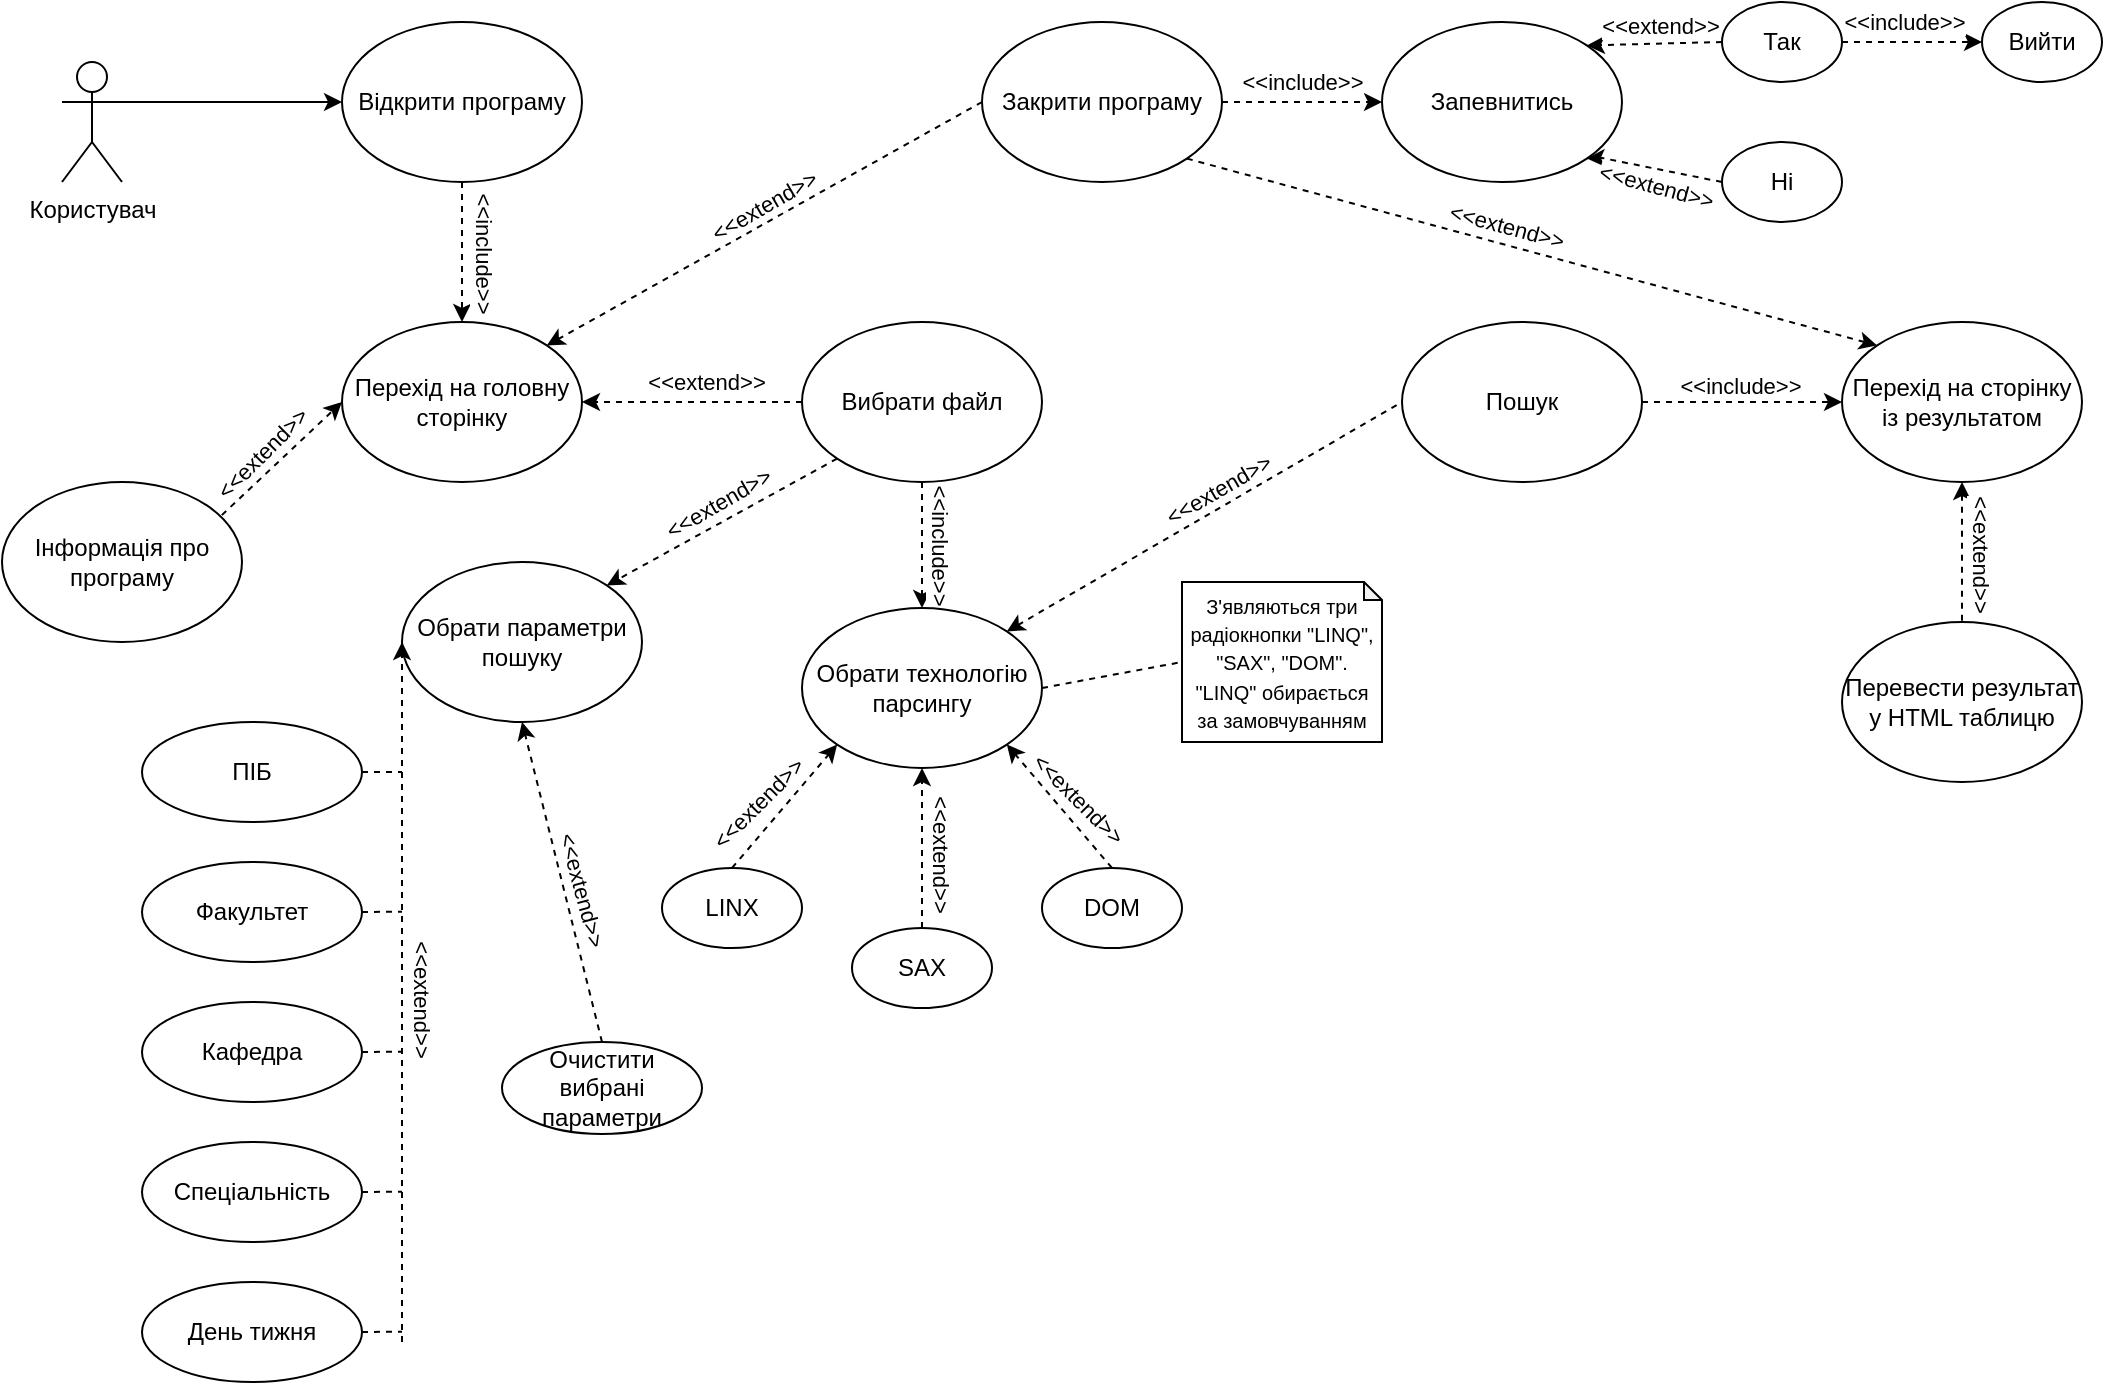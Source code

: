 <mxfile version="24.7.8" pages="3">
  <diagram name="use case diagram" id="DqIRHUQRhHXB4ZinJm0g">
    <mxGraphModel dx="5027" dy="1315" grid="1" gridSize="10" guides="1" tooltips="1" connect="1" arrows="1" fold="1" page="1" pageScale="1" pageWidth="827" pageHeight="1169" math="0" shadow="0">
      <root>
        <mxCell id="0" />
        <mxCell id="1" parent="0" />
        <mxCell id="SDpwY6V6IKJ9YPbSnZZs-4" value="Користувач" style="shape=umlActor;verticalLabelPosition=bottom;verticalAlign=top;html=1;" parent="1" vertex="1">
          <mxGeometry x="-500" y="1380" width="30" height="60" as="geometry" />
        </mxCell>
        <mxCell id="SDpwY6V6IKJ9YPbSnZZs-5" value="Відкрити програму" style="ellipse;whiteSpace=wrap;html=1;" parent="1" vertex="1">
          <mxGeometry x="-360" y="1360" width="120" height="80" as="geometry" />
        </mxCell>
        <mxCell id="SDpwY6V6IKJ9YPbSnZZs-6" value="" style="endArrow=classic;html=1;rounded=0;exitX=1;exitY=0.333;exitDx=0;exitDy=0;exitPerimeter=0;entryX=0;entryY=0.5;entryDx=0;entryDy=0;" parent="1" source="SDpwY6V6IKJ9YPbSnZZs-4" target="SDpwY6V6IKJ9YPbSnZZs-5" edge="1">
          <mxGeometry width="50" height="50" relative="1" as="geometry">
            <mxPoint x="-300" y="1410" as="sourcePoint" />
            <mxPoint x="-250" y="1360" as="targetPoint" />
          </mxGeometry>
        </mxCell>
        <mxCell id="SDpwY6V6IKJ9YPbSnZZs-7" value="Вибрати файл" style="ellipse;whiteSpace=wrap;html=1;" parent="1" vertex="1">
          <mxGeometry x="-130" y="1510" width="120" height="80" as="geometry" />
        </mxCell>
        <mxCell id="SDpwY6V6IKJ9YPbSnZZs-8" value="" style="endArrow=classic;html=1;rounded=0;entryX=1;entryY=0.5;entryDx=0;entryDy=0;exitX=0;exitY=0.5;exitDx=0;exitDy=0;dashed=1;" parent="1" source="SDpwY6V6IKJ9YPbSnZZs-7" target="MZHPWGjoAgRuSoeehWD4-5" edge="1">
          <mxGeometry width="50" height="50" relative="1" as="geometry">
            <mxPoint x="-210" y="1450" as="sourcePoint" />
            <mxPoint x="-160" y="1400" as="targetPoint" />
          </mxGeometry>
        </mxCell>
        <mxCell id="SDpwY6V6IKJ9YPbSnZZs-9" value="&amp;lt;&amp;lt;extend&amp;gt;&amp;gt;" style="edgeLabel;html=1;align=center;verticalAlign=middle;resizable=0;points=[];rotation=0;" parent="SDpwY6V6IKJ9YPbSnZZs-8" vertex="1" connectable="0">
          <mxGeometry x="0.315" y="1" relative="1" as="geometry">
            <mxPoint x="24" y="-11" as="offset" />
          </mxGeometry>
        </mxCell>
        <mxCell id="SDpwY6V6IKJ9YPbSnZZs-10" value="Обрати технологію парсингу" style="ellipse;whiteSpace=wrap;html=1;" parent="1" vertex="1">
          <mxGeometry x="-130" y="1653" width="120" height="80" as="geometry" />
        </mxCell>
        <mxCell id="SDpwY6V6IKJ9YPbSnZZs-11" value="" style="endArrow=classic;html=1;rounded=0;exitX=0.5;exitY=1;exitDx=0;exitDy=0;entryX=0.5;entryY=0;entryDx=0;entryDy=0;strokeColor=default;dashed=1;" parent="1" source="SDpwY6V6IKJ9YPbSnZZs-7" target="SDpwY6V6IKJ9YPbSnZZs-10" edge="1">
          <mxGeometry width="50" height="50" relative="1" as="geometry">
            <mxPoint x="-140" y="1620" as="sourcePoint" />
            <mxPoint x="-90" y="1570" as="targetPoint" />
          </mxGeometry>
        </mxCell>
        <mxCell id="SDpwY6V6IKJ9YPbSnZZs-12" value="&amp;lt;&amp;lt;include&amp;gt;&amp;gt;" style="edgeLabel;html=1;align=center;verticalAlign=middle;resizable=0;points=[];rotation=90;" parent="SDpwY6V6IKJ9YPbSnZZs-11" vertex="1" connectable="0">
          <mxGeometry x="-0.016" y="1" relative="1" as="geometry">
            <mxPoint x="8" as="offset" />
          </mxGeometry>
        </mxCell>
        <mxCell id="SDpwY6V6IKJ9YPbSnZZs-14" style="edgeStyle=orthogonalEdgeStyle;rounded=0;orthogonalLoop=1;jettySize=auto;html=1;exitX=0.5;exitY=1;exitDx=0;exitDy=0;" parent="1" source="SDpwY6V6IKJ9YPbSnZZs-10" target="SDpwY6V6IKJ9YPbSnZZs-10" edge="1">
          <mxGeometry relative="1" as="geometry" />
        </mxCell>
        <mxCell id="SDpwY6V6IKJ9YPbSnZZs-15" value="&lt;font style=&quot;font-size: 10px;&quot;&gt;З&#39;являються три радіокнопки &quot;LINQ&quot;, &quot;SAX&quot;, &quot;DOM&quot;. &quot;LINQ&quot; обирається за замовчуванням&lt;/font&gt;" style="shape=note;whiteSpace=wrap;html=1;backgroundOutline=1;darkOpacity=0.05;size=9;" parent="1" vertex="1">
          <mxGeometry x="60" y="1640" width="100" height="80" as="geometry" />
        </mxCell>
        <mxCell id="SDpwY6V6IKJ9YPbSnZZs-17" value="" style="endArrow=none;dashed=1;html=1;rounded=0;exitX=1;exitY=0.5;exitDx=0;exitDy=0;entryX=0;entryY=0.5;entryDx=0;entryDy=0;entryPerimeter=0;" parent="1" source="SDpwY6V6IKJ9YPbSnZZs-10" target="SDpwY6V6IKJ9YPbSnZZs-15" edge="1">
          <mxGeometry width="50" height="50" relative="1" as="geometry">
            <mxPoint x="-15" y="1713" as="sourcePoint" />
            <mxPoint x="35" y="1663" as="targetPoint" />
          </mxGeometry>
        </mxCell>
        <mxCell id="SDpwY6V6IKJ9YPbSnZZs-18" value="LINX" style="ellipse;whiteSpace=wrap;html=1;" parent="1" vertex="1">
          <mxGeometry x="-200" y="1783" width="70" height="40" as="geometry" />
        </mxCell>
        <mxCell id="SDpwY6V6IKJ9YPbSnZZs-19" value="SAX" style="ellipse;whiteSpace=wrap;html=1;" parent="1" vertex="1">
          <mxGeometry x="-105" y="1813" width="70" height="40" as="geometry" />
        </mxCell>
        <mxCell id="SDpwY6V6IKJ9YPbSnZZs-20" value="DOM" style="ellipse;whiteSpace=wrap;html=1;" parent="1" vertex="1">
          <mxGeometry x="-10" y="1783" width="70" height="40" as="geometry" />
        </mxCell>
        <mxCell id="SDpwY6V6IKJ9YPbSnZZs-21" value="" style="endArrow=classic;html=1;rounded=0;dashed=1;exitX=0.5;exitY=0;exitDx=0;exitDy=0;entryX=0;entryY=1;entryDx=0;entryDy=0;" parent="1" source="SDpwY6V6IKJ9YPbSnZZs-18" target="SDpwY6V6IKJ9YPbSnZZs-10" edge="1">
          <mxGeometry width="50" height="50" relative="1" as="geometry">
            <mxPoint x="-215" y="1763" as="sourcePoint" />
            <mxPoint x="-165" y="1713" as="targetPoint" />
          </mxGeometry>
        </mxCell>
        <mxCell id="SDpwY6V6IKJ9YPbSnZZs-25" value="&amp;lt;&amp;lt;extend&amp;gt;&amp;gt;" style="edgeLabel;html=1;align=center;verticalAlign=middle;resizable=0;points=[];rotation=-45;" parent="SDpwY6V6IKJ9YPbSnZZs-21" vertex="1" connectable="0">
          <mxGeometry x="-0.229" relative="1" as="geometry">
            <mxPoint x="-8" y="-8" as="offset" />
          </mxGeometry>
        </mxCell>
        <mxCell id="SDpwY6V6IKJ9YPbSnZZs-22" value="" style="endArrow=classic;html=1;rounded=0;dashed=1;exitX=0.5;exitY=0;exitDx=0;exitDy=0;entryX=1;entryY=1;entryDx=0;entryDy=0;" parent="1" source="SDpwY6V6IKJ9YPbSnZZs-20" target="SDpwY6V6IKJ9YPbSnZZs-10" edge="1">
          <mxGeometry width="50" height="50" relative="1" as="geometry">
            <mxPoint x="15" y="1765" as="sourcePoint" />
            <mxPoint x="53" y="1723" as="targetPoint" />
          </mxGeometry>
        </mxCell>
        <mxCell id="SDpwY6V6IKJ9YPbSnZZs-27" value="&amp;lt;&amp;lt;extend&amp;gt;&amp;gt;" style="edgeLabel;html=1;align=center;verticalAlign=middle;resizable=0;points=[];rotation=45;" parent="SDpwY6V6IKJ9YPbSnZZs-22" vertex="1" connectable="0">
          <mxGeometry x="0.01" y="-3" relative="1" as="geometry">
            <mxPoint x="7" y="-2" as="offset" />
          </mxGeometry>
        </mxCell>
        <mxCell id="SDpwY6V6IKJ9YPbSnZZs-23" value="" style="endArrow=classic;html=1;rounded=0;dashed=1;exitX=0.5;exitY=0;exitDx=0;exitDy=0;entryX=0.5;entryY=1;entryDx=0;entryDy=0;" parent="1" source="SDpwY6V6IKJ9YPbSnZZs-19" target="SDpwY6V6IKJ9YPbSnZZs-10" edge="1">
          <mxGeometry width="50" height="50" relative="1" as="geometry">
            <mxPoint x="-135" y="1803" as="sourcePoint" />
            <mxPoint x="-97" y="1761" as="targetPoint" />
          </mxGeometry>
        </mxCell>
        <mxCell id="SDpwY6V6IKJ9YPbSnZZs-26" value="&amp;lt;&amp;lt;extend&amp;gt;&amp;gt;" style="edgeLabel;html=1;align=center;verticalAlign=middle;resizable=0;points=[];rotation=90;" parent="SDpwY6V6IKJ9YPbSnZZs-23" vertex="1" connectable="0">
          <mxGeometry x="-0.307" y="-1" relative="1" as="geometry">
            <mxPoint x="9" y="-10" as="offset" />
          </mxGeometry>
        </mxCell>
        <mxCell id="SDpwY6V6IKJ9YPbSnZZs-28" value="Обрати параметри пошуку" style="ellipse;whiteSpace=wrap;html=1;" parent="1" vertex="1">
          <mxGeometry x="-330" y="1630" width="120" height="80" as="geometry" />
        </mxCell>
        <mxCell id="MZHPWGjoAgRuSoeehWD4-3" value="Інформація про програму" style="ellipse;whiteSpace=wrap;html=1;" parent="1" vertex="1">
          <mxGeometry x="-530" y="1590" width="120" height="80" as="geometry" />
        </mxCell>
        <mxCell id="MZHPWGjoAgRuSoeehWD4-5" value="Перехід на головну сторінку" style="ellipse;whiteSpace=wrap;html=1;" parent="1" vertex="1">
          <mxGeometry x="-360" y="1510" width="120" height="80" as="geometry" />
        </mxCell>
        <mxCell id="MZHPWGjoAgRuSoeehWD4-6" value="" style="endArrow=classic;html=1;rounded=0;exitX=0.5;exitY=1;exitDx=0;exitDy=0;entryX=0.5;entryY=0;entryDx=0;entryDy=0;dashed=1;" parent="1" source="SDpwY6V6IKJ9YPbSnZZs-5" target="MZHPWGjoAgRuSoeehWD4-5" edge="1">
          <mxGeometry width="50" height="50" relative="1" as="geometry">
            <mxPoint x="-250" y="1500" as="sourcePoint" />
            <mxPoint x="-200" y="1450" as="targetPoint" />
          </mxGeometry>
        </mxCell>
        <mxCell id="MZHPWGjoAgRuSoeehWD4-7" value="&amp;lt;&amp;lt;include&amp;gt;&amp;gt;" style="edgeLabel;html=1;align=center;verticalAlign=middle;resizable=0;points=[];rotation=90;" parent="MZHPWGjoAgRuSoeehWD4-6" vertex="1" connectable="0">
          <mxGeometry x="-0.006" y="-3" relative="1" as="geometry">
            <mxPoint x="14" as="offset" />
          </mxGeometry>
        </mxCell>
        <mxCell id="MZHPWGjoAgRuSoeehWD4-8" value="" style="endArrow=classic;html=1;rounded=0;exitX=0.916;exitY=0.207;exitDx=0;exitDy=0;exitPerimeter=0;entryX=0;entryY=0.5;entryDx=0;entryDy=0;dashed=1;" parent="1" source="MZHPWGjoAgRuSoeehWD4-3" target="MZHPWGjoAgRuSoeehWD4-5" edge="1">
          <mxGeometry width="50" height="50" relative="1" as="geometry">
            <mxPoint x="-420" y="1600" as="sourcePoint" />
            <mxPoint x="-370" y="1550" as="targetPoint" />
          </mxGeometry>
        </mxCell>
        <mxCell id="MZHPWGjoAgRuSoeehWD4-9" value="&amp;lt;&amp;lt;extend&amp;gt;&amp;gt;" style="edgeLabel;html=1;align=center;verticalAlign=middle;resizable=0;points=[];rotation=-45;" parent="MZHPWGjoAgRuSoeehWD4-8" vertex="1" connectable="0">
          <mxGeometry x="-0.137" y="-1" relative="1" as="geometry">
            <mxPoint x="-7" y="-7" as="offset" />
          </mxGeometry>
        </mxCell>
        <mxCell id="MZHPWGjoAgRuSoeehWD4-11" value="" style="endArrow=classic;html=1;rounded=0;exitX=0;exitY=1;exitDx=0;exitDy=0;entryX=1;entryY=0;entryDx=0;entryDy=0;dashed=1;" parent="1" source="SDpwY6V6IKJ9YPbSnZZs-7" target="SDpwY6V6IKJ9YPbSnZZs-28" edge="1">
          <mxGeometry width="50" height="50" relative="1" as="geometry">
            <mxPoint x="-270" y="1740" as="sourcePoint" />
            <mxPoint x="-220" y="1690" as="targetPoint" />
          </mxGeometry>
        </mxCell>
        <mxCell id="MZHPWGjoAgRuSoeehWD4-13" value="&amp;lt;&amp;lt;extend&amp;gt;&amp;gt;" style="edgeLabel;html=1;align=center;verticalAlign=middle;resizable=0;points=[];rotation=-30;" parent="MZHPWGjoAgRuSoeehWD4-11" vertex="1" connectable="0">
          <mxGeometry x="-0.003" relative="1" as="geometry">
            <mxPoint x="-3" y="-9" as="offset" />
          </mxGeometry>
        </mxCell>
        <mxCell id="MZHPWGjoAgRuSoeehWD4-14" value="ПІБ" style="ellipse;whiteSpace=wrap;html=1;" parent="1" vertex="1">
          <mxGeometry x="-460" y="1710" width="110" height="50" as="geometry" />
        </mxCell>
        <mxCell id="MZHPWGjoAgRuSoeehWD4-15" value="Факультет" style="ellipse;whiteSpace=wrap;html=1;" parent="1" vertex="1">
          <mxGeometry x="-460" y="1780" width="110" height="50" as="geometry" />
        </mxCell>
        <mxCell id="MZHPWGjoAgRuSoeehWD4-16" value="Кафедра" style="ellipse;whiteSpace=wrap;html=1;" parent="1" vertex="1">
          <mxGeometry x="-460" y="1850" width="110" height="50" as="geometry" />
        </mxCell>
        <mxCell id="MZHPWGjoAgRuSoeehWD4-17" value="Спеціальність" style="ellipse;whiteSpace=wrap;html=1;" parent="1" vertex="1">
          <mxGeometry x="-460" y="1920" width="110" height="50" as="geometry" />
        </mxCell>
        <mxCell id="MZHPWGjoAgRuSoeehWD4-18" value="День тижня" style="ellipse;whiteSpace=wrap;html=1;" parent="1" vertex="1">
          <mxGeometry x="-460" y="1990" width="110" height="50" as="geometry" />
        </mxCell>
        <mxCell id="MZHPWGjoAgRuSoeehWD4-19" value="" style="endArrow=classic;dashed=1;html=1;rounded=0;entryX=0;entryY=0.5;entryDx=0;entryDy=0;startArrow=none;startFill=0;endFill=1;" parent="1" target="SDpwY6V6IKJ9YPbSnZZs-28" edge="1">
          <mxGeometry width="50" height="50" relative="1" as="geometry">
            <mxPoint x="-330" y="2020" as="sourcePoint" />
            <mxPoint x="-270" y="1800" as="targetPoint" />
          </mxGeometry>
        </mxCell>
        <mxCell id="MZHPWGjoAgRuSoeehWD4-28" value="&amp;lt;&amp;lt;extend&amp;gt;&amp;gt;" style="edgeLabel;html=1;align=center;verticalAlign=middle;resizable=0;points=[];rotation=90;" parent="MZHPWGjoAgRuSoeehWD4-19" vertex="1" connectable="0">
          <mxGeometry x="-0.016" y="1" relative="1" as="geometry">
            <mxPoint x="11" as="offset" />
          </mxGeometry>
        </mxCell>
        <mxCell id="MZHPWGjoAgRuSoeehWD4-23" value="" style="endArrow=none;dashed=1;html=1;rounded=0;exitX=1;exitY=0.5;exitDx=0;exitDy=0;" parent="1" source="MZHPWGjoAgRuSoeehWD4-14" edge="1">
          <mxGeometry width="50" height="50" relative="1" as="geometry">
            <mxPoint x="-380" y="1780" as="sourcePoint" />
            <mxPoint x="-330" y="1735" as="targetPoint" />
          </mxGeometry>
        </mxCell>
        <mxCell id="MZHPWGjoAgRuSoeehWD4-24" value="" style="endArrow=none;dashed=1;html=1;rounded=0;exitX=1;exitY=0.5;exitDx=0;exitDy=0;" parent="1" source="MZHPWGjoAgRuSoeehWD4-15" edge="1">
          <mxGeometry width="50" height="50" relative="1" as="geometry">
            <mxPoint x="-350" y="1804.83" as="sourcePoint" />
            <mxPoint x="-330" y="1804.83" as="targetPoint" />
          </mxGeometry>
        </mxCell>
        <mxCell id="MZHPWGjoAgRuSoeehWD4-25" value="" style="endArrow=none;dashed=1;html=1;rounded=0;exitX=1;exitY=0.5;exitDx=0;exitDy=0;" parent="1" edge="1">
          <mxGeometry width="50" height="50" relative="1" as="geometry">
            <mxPoint x="-350" y="1875" as="sourcePoint" />
            <mxPoint x="-330" y="1874.83" as="targetPoint" />
          </mxGeometry>
        </mxCell>
        <mxCell id="MZHPWGjoAgRuSoeehWD4-26" value="" style="endArrow=none;dashed=1;html=1;rounded=0;exitX=1;exitY=0.5;exitDx=0;exitDy=0;" parent="1" edge="1">
          <mxGeometry width="50" height="50" relative="1" as="geometry">
            <mxPoint x="-350" y="1945" as="sourcePoint" />
            <mxPoint x="-330" y="1944.83" as="targetPoint" />
          </mxGeometry>
        </mxCell>
        <mxCell id="MZHPWGjoAgRuSoeehWD4-27" value="" style="endArrow=none;dashed=1;html=1;rounded=0;exitX=1;exitY=0.5;exitDx=0;exitDy=0;" parent="1" edge="1">
          <mxGeometry width="50" height="50" relative="1" as="geometry">
            <mxPoint x="-350" y="2015" as="sourcePoint" />
            <mxPoint x="-330" y="2014.83" as="targetPoint" />
          </mxGeometry>
        </mxCell>
        <mxCell id="MZHPWGjoAgRuSoeehWD4-31" value="Очистити вибрані параметри" style="ellipse;whiteSpace=wrap;html=1;" parent="1" vertex="1">
          <mxGeometry x="-280" y="1870" width="100" height="46" as="geometry" />
        </mxCell>
        <mxCell id="MZHPWGjoAgRuSoeehWD4-33" value="" style="endArrow=classic;html=1;rounded=0;exitX=0.5;exitY=0;exitDx=0;exitDy=0;entryX=0.5;entryY=1;entryDx=0;entryDy=0;dashed=1;" parent="1" source="MZHPWGjoAgRuSoeehWD4-31" target="SDpwY6V6IKJ9YPbSnZZs-28" edge="1">
          <mxGeometry width="50" height="50" relative="1" as="geometry">
            <mxPoint x="-330" y="1740" as="sourcePoint" />
            <mxPoint x="-280" y="1690" as="targetPoint" />
          </mxGeometry>
        </mxCell>
        <mxCell id="MZHPWGjoAgRuSoeehWD4-34" value="&amp;lt;&amp;lt;extend&amp;gt;&amp;gt;" style="edgeLabel;html=1;align=center;verticalAlign=middle;resizable=0;points=[];rotation=75;" parent="MZHPWGjoAgRuSoeehWD4-33" vertex="1" connectable="0">
          <mxGeometry x="-0.069" y="1" relative="1" as="geometry">
            <mxPoint x="10" y="-2" as="offset" />
          </mxGeometry>
        </mxCell>
        <mxCell id="qPNVuiXHNu7JfFAiQAMq-2" value="" style="endArrow=none;html=1;rounded=0;exitX=1;exitY=0;exitDx=0;exitDy=0;endFill=0;startArrow=classic;startFill=1;dashed=1;entryX=0;entryY=0.5;entryDx=0;entryDy=0;" parent="1" source="SDpwY6V6IKJ9YPbSnZZs-10" target="qPNVuiXHNu7JfFAiQAMq-4" edge="1">
          <mxGeometry width="50" height="50" relative="1" as="geometry">
            <mxPoint x="60" y="1570" as="sourcePoint" />
            <mxPoint x="150" y="1560" as="targetPoint" />
          </mxGeometry>
        </mxCell>
        <mxCell id="qPNVuiXHNu7JfFAiQAMq-3" value="&amp;lt;&amp;lt;extend&amp;gt;&amp;gt;" style="edgeLabel;html=1;align=center;verticalAlign=middle;resizable=0;points=[];rotation=-30;" parent="qPNVuiXHNu7JfFAiQAMq-2" vertex="1" connectable="0">
          <mxGeometry x="-0.196" y="3" relative="1" as="geometry">
            <mxPoint x="27" y="-22" as="offset" />
          </mxGeometry>
        </mxCell>
        <mxCell id="qPNVuiXHNu7JfFAiQAMq-4" value="Пошук" style="ellipse;whiteSpace=wrap;html=1;" parent="1" vertex="1">
          <mxGeometry x="170" y="1510" width="120" height="80" as="geometry" />
        </mxCell>
        <mxCell id="qPNVuiXHNu7JfFAiQAMq-5" value="Перехід на сторінку із результатом" style="ellipse;whiteSpace=wrap;html=1;" parent="1" vertex="1">
          <mxGeometry x="390" y="1510" width="120" height="80" as="geometry" />
        </mxCell>
        <mxCell id="qPNVuiXHNu7JfFAiQAMq-6" value="Перевести результат у HTML таблицю" style="ellipse;whiteSpace=wrap;html=1;" parent="1" vertex="1">
          <mxGeometry x="390" y="1660" width="120" height="80" as="geometry" />
        </mxCell>
        <mxCell id="qPNVuiXHNu7JfFAiQAMq-7" value="" style="endArrow=classic;html=1;rounded=0;exitX=1;exitY=0.5;exitDx=0;exitDy=0;entryX=0;entryY=0.5;entryDx=0;entryDy=0;startArrow=none;startFill=0;endFill=1;dashed=1;" parent="1" source="qPNVuiXHNu7JfFAiQAMq-4" target="qPNVuiXHNu7JfFAiQAMq-5" edge="1">
          <mxGeometry width="50" height="50" relative="1" as="geometry">
            <mxPoint x="300" y="1570" as="sourcePoint" />
            <mxPoint x="350" y="1520" as="targetPoint" />
          </mxGeometry>
        </mxCell>
        <mxCell id="qPNVuiXHNu7JfFAiQAMq-8" value="&amp;lt;&amp;lt;include&amp;gt;&amp;gt;" style="edgeLabel;html=1;align=center;verticalAlign=middle;resizable=0;points=[];" parent="qPNVuiXHNu7JfFAiQAMq-7" vertex="1" connectable="0">
          <mxGeometry x="-0.433" y="2" relative="1" as="geometry">
            <mxPoint x="20" y="-6" as="offset" />
          </mxGeometry>
        </mxCell>
        <mxCell id="qPNVuiXHNu7JfFAiQAMq-9" value="" style="endArrow=none;html=1;rounded=0;exitX=0.5;exitY=1;exitDx=0;exitDy=0;entryX=0.5;entryY=0;entryDx=0;entryDy=0;dashed=1;startArrow=classic;startFill=1;endFill=0;" parent="1" source="qPNVuiXHNu7JfFAiQAMq-5" target="qPNVuiXHNu7JfFAiQAMq-6" edge="1">
          <mxGeometry width="50" height="50" relative="1" as="geometry">
            <mxPoint x="370" y="1653" as="sourcePoint" />
            <mxPoint x="420" y="1603" as="targetPoint" />
          </mxGeometry>
        </mxCell>
        <mxCell id="qPNVuiXHNu7JfFAiQAMq-10" value="&amp;lt;&amp;lt;extend&amp;gt;&amp;gt;" style="edgeLabel;html=1;align=center;verticalAlign=middle;resizable=0;points=[];rotation=90;" parent="qPNVuiXHNu7JfFAiQAMq-9" vertex="1" connectable="0">
          <mxGeometry x="-0.214" relative="1" as="geometry">
            <mxPoint x="10" y="8" as="offset" />
          </mxGeometry>
        </mxCell>
        <mxCell id="qPNVuiXHNu7JfFAiQAMq-11" value="Закрити програму" style="ellipse;whiteSpace=wrap;html=1;" parent="1" vertex="1">
          <mxGeometry x="-40" y="1360" width="120" height="80" as="geometry" />
        </mxCell>
        <mxCell id="qPNVuiXHNu7JfFAiQAMq-12" value="" style="endArrow=none;html=1;rounded=0;exitX=1;exitY=0;exitDx=0;exitDy=0;entryX=0;entryY=0.5;entryDx=0;entryDy=0;startArrow=classic;startFill=1;endFill=0;dashed=1;" parent="1" source="MZHPWGjoAgRuSoeehWD4-5" target="qPNVuiXHNu7JfFAiQAMq-11" edge="1">
          <mxGeometry width="50" height="50" relative="1" as="geometry">
            <mxPoint x="-150" y="1500" as="sourcePoint" />
            <mxPoint x="-100" y="1450" as="targetPoint" />
          </mxGeometry>
        </mxCell>
        <mxCell id="qPNVuiXHNu7JfFAiQAMq-13" value="&amp;lt;&amp;lt;extend&amp;gt;&amp;gt;" style="edgeLabel;html=1;align=center;verticalAlign=middle;resizable=0;points=[];rotation=-30;" parent="qPNVuiXHNu7JfFAiQAMq-12" vertex="1" connectable="0">
          <mxGeometry x="-0.036" y="1" relative="1" as="geometry">
            <mxPoint x="4" y="-10" as="offset" />
          </mxGeometry>
        </mxCell>
        <mxCell id="qPNVuiXHNu7JfFAiQAMq-14" value="Запевнитись" style="ellipse;whiteSpace=wrap;html=1;" parent="1" vertex="1">
          <mxGeometry x="160" y="1360" width="120" height="80" as="geometry" />
        </mxCell>
        <mxCell id="qPNVuiXHNu7JfFAiQAMq-15" value="" style="endArrow=classic;html=1;rounded=0;exitX=1;exitY=0.5;exitDx=0;exitDy=0;entryX=0;entryY=0.5;entryDx=0;entryDy=0;dashed=1;" parent="1" source="qPNVuiXHNu7JfFAiQAMq-11" target="qPNVuiXHNu7JfFAiQAMq-14" edge="1">
          <mxGeometry width="50" height="50" relative="1" as="geometry">
            <mxPoint x="40" y="1380" as="sourcePoint" />
            <mxPoint x="90" y="1330" as="targetPoint" />
          </mxGeometry>
        </mxCell>
        <mxCell id="qPNVuiXHNu7JfFAiQAMq-16" value="&amp;lt;&amp;lt;include&amp;gt;&amp;gt;" style="edgeLabel;html=1;align=center;verticalAlign=middle;resizable=0;points=[];" parent="qPNVuiXHNu7JfFAiQAMq-15" vertex="1" connectable="0">
          <mxGeometry x="-0.794" y="2" relative="1" as="geometry">
            <mxPoint x="32" y="-8" as="offset" />
          </mxGeometry>
        </mxCell>
        <mxCell id="qPNVuiXHNu7JfFAiQAMq-27" style="edgeStyle=orthogonalEdgeStyle;rounded=0;orthogonalLoop=1;jettySize=auto;html=1;exitX=1;exitY=0.5;exitDx=0;exitDy=0;entryX=0;entryY=0.5;entryDx=0;entryDy=0;dashed=1;" parent="1" source="qPNVuiXHNu7JfFAiQAMq-17" target="qPNVuiXHNu7JfFAiQAMq-24" edge="1">
          <mxGeometry relative="1" as="geometry" />
        </mxCell>
        <mxCell id="qPNVuiXHNu7JfFAiQAMq-28" value="&amp;lt;&amp;lt;include&amp;gt;&amp;gt;" style="edgeLabel;html=1;align=center;verticalAlign=middle;resizable=0;points=[];" parent="qPNVuiXHNu7JfFAiQAMq-27" vertex="1" connectable="0">
          <mxGeometry x="-0.711" relative="1" as="geometry">
            <mxPoint x="21" y="-10" as="offset" />
          </mxGeometry>
        </mxCell>
        <mxCell id="qPNVuiXHNu7JfFAiQAMq-17" value="Так" style="ellipse;whiteSpace=wrap;html=1;" parent="1" vertex="1">
          <mxGeometry x="330" y="1350" width="60" height="40" as="geometry" />
        </mxCell>
        <mxCell id="qPNVuiXHNu7JfFAiQAMq-18" value="Ні" style="ellipse;whiteSpace=wrap;html=1;" parent="1" vertex="1">
          <mxGeometry x="330" y="1420" width="60" height="40" as="geometry" />
        </mxCell>
        <mxCell id="qPNVuiXHNu7JfFAiQAMq-19" value="" style="endArrow=classic;html=1;rounded=0;exitX=0;exitY=0.5;exitDx=0;exitDy=0;entryX=1;entryY=0;entryDx=0;entryDy=0;dashed=1;" parent="1" source="qPNVuiXHNu7JfFAiQAMq-17" target="qPNVuiXHNu7JfFAiQAMq-14" edge="1">
          <mxGeometry width="50" height="50" relative="1" as="geometry">
            <mxPoint x="260" y="1390" as="sourcePoint" />
            <mxPoint x="310" y="1340" as="targetPoint" />
          </mxGeometry>
        </mxCell>
        <mxCell id="qPNVuiXHNu7JfFAiQAMq-23" value="&amp;lt;&amp;lt;extend&amp;gt;&amp;gt;" style="edgeLabel;html=1;align=center;verticalAlign=middle;resizable=0;points=[];" parent="qPNVuiXHNu7JfFAiQAMq-19" vertex="1" connectable="0">
          <mxGeometry x="0.36" y="-2" relative="1" as="geometry">
            <mxPoint x="15" y="-7" as="offset" />
          </mxGeometry>
        </mxCell>
        <mxCell id="qPNVuiXHNu7JfFAiQAMq-21" value="" style="endArrow=classic;html=1;rounded=0;exitX=0;exitY=0.5;exitDx=0;exitDy=0;entryX=1;entryY=1;entryDx=0;entryDy=0;dashed=1;" parent="1" source="qPNVuiXHNu7JfFAiQAMq-18" target="qPNVuiXHNu7JfFAiQAMq-14" edge="1">
          <mxGeometry width="50" height="50" relative="1" as="geometry">
            <mxPoint x="330" y="1460" as="sourcePoint" />
            <mxPoint x="262" y="1462" as="targetPoint" />
            <Array as="points">
              <mxPoint x="270" y="1428" />
            </Array>
          </mxGeometry>
        </mxCell>
        <mxCell id="qPNVuiXHNu7JfFAiQAMq-22" value="&amp;lt;&amp;lt;extend&amp;gt;&amp;gt;" style="edgeLabel;html=1;align=center;verticalAlign=middle;resizable=0;points=[];rotation=15;" parent="qPNVuiXHNu7JfFAiQAMq-21" vertex="1" connectable="0">
          <mxGeometry x="0.122" y="1" relative="1" as="geometry">
            <mxPoint x="5" y="8" as="offset" />
          </mxGeometry>
        </mxCell>
        <mxCell id="qPNVuiXHNu7JfFAiQAMq-24" value="Вийти" style="ellipse;whiteSpace=wrap;html=1;" parent="1" vertex="1">
          <mxGeometry x="460" y="1350" width="60" height="40" as="geometry" />
        </mxCell>
        <mxCell id="qPNVuiXHNu7JfFAiQAMq-30" value="" style="endArrow=classic;html=1;rounded=0;exitX=1;exitY=1;exitDx=0;exitDy=0;entryX=0;entryY=0;entryDx=0;entryDy=0;dashed=1;" parent="1" source="qPNVuiXHNu7JfFAiQAMq-11" target="qPNVuiXHNu7JfFAiQAMq-5" edge="1">
          <mxGeometry width="50" height="50" relative="1" as="geometry">
            <mxPoint x="70" y="1500" as="sourcePoint" />
            <mxPoint x="120" y="1450" as="targetPoint" />
          </mxGeometry>
        </mxCell>
        <mxCell id="qPNVuiXHNu7JfFAiQAMq-31" value="&amp;lt;&amp;lt;extend&amp;gt;&amp;gt;" style="edgeLabel;html=1;align=center;verticalAlign=middle;resizable=0;points=[];rotation=15;" parent="qPNVuiXHNu7JfFAiQAMq-30" vertex="1" connectable="0">
          <mxGeometry x="-0.299" y="1" relative="1" as="geometry">
            <mxPoint x="38" y="2" as="offset" />
          </mxGeometry>
        </mxCell>
      </root>
    </mxGraphModel>
  </diagram>
  <diagram id="iIgEnSjt7ClIEAJg0yNj" name="class diagram">
    <mxGraphModel dx="1909" dy="1129" grid="1" gridSize="10" guides="1" tooltips="1" connect="1" arrows="1" fold="1" page="1" pageScale="1" pageWidth="827" pageHeight="1169" math="0" shadow="0">
      <root>
        <mxCell id="0" />
        <mxCell id="1" parent="0" />
        <mxCell id="AWGGemPgrsHYkbw-L92L-1" value="&lt;&lt;interface&gt;&gt;&#xa;IParsingStrategy" style="swimlane;fontStyle=1;align=center;verticalAlign=top;childLayout=stackLayout;horizontal=1;startSize=47.1;horizontalStack=0;resizeParent=1;resizeParentMax=0;resizeLast=0;collapsible=0;marginBottom=0;" parent="1" vertex="1">
          <mxGeometry x="399" y="307" width="329" height="86.1" as="geometry" />
        </mxCell>
        <mxCell id="AWGGemPgrsHYkbw-L92L-2" style="line;strokeWidth=1;fillColor=none;align=left;verticalAlign=middle;spacingTop=-1;spacingLeft=3;spacingRight=3;rotatable=0;labelPosition=right;points=[];portConstraint=eastwest;strokeColor=inherit;" parent="AWGGemPgrsHYkbw-L92L-1" vertex="1">
          <mxGeometry y="47.1" width="329" height="8" as="geometry" />
        </mxCell>
        <mxCell id="AWGGemPgrsHYkbw-L92L-3" value="+Parse(string SelectedFilePath) : : Schedule" style="text;strokeColor=none;fillColor=none;align=left;verticalAlign=top;spacingLeft=4;spacingRight=4;overflow=hidden;rotatable=0;points=[[0,0.5],[1,0.5]];portConstraint=eastwest;" parent="AWGGemPgrsHYkbw-L92L-1" vertex="1">
          <mxGeometry y="55.1" width="329" height="31" as="geometry" />
        </mxCell>
        <mxCell id="AWGGemPgrsHYkbw-L92L-4" value="LINQParsingStrategy" style="swimlane;fontStyle=1;align=center;verticalAlign=top;childLayout=stackLayout;horizontal=1;startSize=28.72;horizontalStack=0;resizeParent=1;resizeParentMax=0;resizeLast=0;collapsible=0;marginBottom=0;" parent="1" vertex="1">
          <mxGeometry x="20" y="533" width="329" height="65.72" as="geometry" />
        </mxCell>
        <mxCell id="AWGGemPgrsHYkbw-L92L-5" style="line;strokeWidth=1;fillColor=none;align=left;verticalAlign=middle;spacingTop=-1;spacingLeft=3;spacingRight=3;rotatable=0;labelPosition=right;points=[];portConstraint=eastwest;strokeColor=inherit;" parent="AWGGemPgrsHYkbw-L92L-4" vertex="1">
          <mxGeometry y="28.72" width="329" height="8" as="geometry" />
        </mxCell>
        <mxCell id="AWGGemPgrsHYkbw-L92L-6" value="+Parse(string SelectedFilePath) : : Schedule" style="text;strokeColor=none;fillColor=none;align=left;verticalAlign=top;spacingLeft=4;spacingRight=4;overflow=hidden;rotatable=0;points=[[0,0.5],[1,0.5]];portConstraint=eastwest;" parent="AWGGemPgrsHYkbw-L92L-4" vertex="1">
          <mxGeometry y="36.72" width="329" height="29" as="geometry" />
        </mxCell>
        <mxCell id="AWGGemPgrsHYkbw-L92L-7" value="SAXParsingStrategy" style="swimlane;fontStyle=1;align=center;verticalAlign=top;childLayout=stackLayout;horizontal=1;startSize=28.72;horizontalStack=0;resizeParent=1;resizeParentMax=0;resizeLast=0;collapsible=0;marginBottom=0;" parent="1" vertex="1">
          <mxGeometry x="399" y="533" width="329" height="65.72" as="geometry" />
        </mxCell>
        <mxCell id="AWGGemPgrsHYkbw-L92L-8" style="line;strokeWidth=1;fillColor=none;align=left;verticalAlign=middle;spacingTop=-1;spacingLeft=3;spacingRight=3;rotatable=0;labelPosition=right;points=[];portConstraint=eastwest;strokeColor=inherit;" parent="AWGGemPgrsHYkbw-L92L-7" vertex="1">
          <mxGeometry y="28.72" width="329" height="8" as="geometry" />
        </mxCell>
        <mxCell id="AWGGemPgrsHYkbw-L92L-9" value="+Parse(string SelectedFilePath) : : Schedule" style="text;strokeColor=none;fillColor=none;align=left;verticalAlign=top;spacingLeft=4;spacingRight=4;overflow=hidden;rotatable=0;points=[[0,0.5],[1,0.5]];portConstraint=eastwest;" parent="AWGGemPgrsHYkbw-L92L-7" vertex="1">
          <mxGeometry y="36.72" width="329" height="29" as="geometry" />
        </mxCell>
        <mxCell id="AWGGemPgrsHYkbw-L92L-10" value="DOMParsingStrategy" style="swimlane;fontStyle=1;align=center;verticalAlign=top;childLayout=stackLayout;horizontal=1;startSize=28.72;horizontalStack=0;resizeParent=1;resizeParentMax=0;resizeLast=0;collapsible=0;marginBottom=0;" parent="1" vertex="1">
          <mxGeometry x="777" y="533" width="329" height="65.72" as="geometry" />
        </mxCell>
        <mxCell id="AWGGemPgrsHYkbw-L92L-11" style="line;strokeWidth=1;fillColor=none;align=left;verticalAlign=middle;spacingTop=-1;spacingLeft=3;spacingRight=3;rotatable=0;labelPosition=right;points=[];portConstraint=eastwest;strokeColor=inherit;" parent="AWGGemPgrsHYkbw-L92L-10" vertex="1">
          <mxGeometry y="28.72" width="329" height="8" as="geometry" />
        </mxCell>
        <mxCell id="AWGGemPgrsHYkbw-L92L-12" value="+Parse(string SelectedFilePath) : : Schedule" style="text;strokeColor=none;fillColor=none;align=left;verticalAlign=top;spacingLeft=4;spacingRight=4;overflow=hidden;rotatable=0;points=[[0,0.5],[1,0.5]];portConstraint=eastwest;" parent="AWGGemPgrsHYkbw-L92L-10" vertex="1">
          <mxGeometry y="36.72" width="329" height="29" as="geometry" />
        </mxCell>
        <mxCell id="AWGGemPgrsHYkbw-L92L-13" value="ScheduleParser" style="swimlane;fontStyle=1;align=center;verticalAlign=top;childLayout=stackLayout;horizontal=1;startSize=29.15;horizontalStack=0;resizeParent=1;resizeParentMax=0;resizeLast=0;collapsible=0;marginBottom=0;" parent="1" vertex="1">
          <mxGeometry x="362" y="76" width="402" height="124.15" as="geometry" />
        </mxCell>
        <mxCell id="AWGGemPgrsHYkbw-L92L-14" value="- IParsingStrategy parsingStrategy" style="text;strokeColor=none;fillColor=none;align=left;verticalAlign=top;spacingLeft=4;spacingRight=4;overflow=hidden;rotatable=0;points=[[0,0.5],[1,0.5]];portConstraint=eastwest;" parent="AWGGemPgrsHYkbw-L92L-13" vertex="1">
          <mxGeometry y="29.15" width="402" height="29" as="geometry" />
        </mxCell>
        <mxCell id="AWGGemPgrsHYkbw-L92L-15" style="line;strokeWidth=1;fillColor=none;align=left;verticalAlign=middle;spacingTop=-1;spacingLeft=3;spacingRight=3;rotatable=0;labelPosition=right;points=[];portConstraint=eastwest;strokeColor=inherit;" parent="AWGGemPgrsHYkbw-L92L-13" vertex="1">
          <mxGeometry y="58.15" width="402" height="8" as="geometry" />
        </mxCell>
        <mxCell id="AWGGemPgrsHYkbw-L92L-16" value="+SetParsingStrategy(IParsingStrategy strategy) : : void" style="text;strokeColor=none;fillColor=none;align=left;verticalAlign=top;spacingLeft=4;spacingRight=4;overflow=hidden;rotatable=0;points=[[0,0.5],[1,0.5]];portConstraint=eastwest;" parent="AWGGemPgrsHYkbw-L92L-13" vertex="1">
          <mxGeometry y="66.15" width="402" height="29" as="geometry" />
        </mxCell>
        <mxCell id="AWGGemPgrsHYkbw-L92L-17" value="+Parse(string SelectedFilePath) : : Schedule" style="text;strokeColor=none;fillColor=none;align=left;verticalAlign=top;spacingLeft=4;spacingRight=4;overflow=hidden;rotatable=0;points=[[0,0.5],[1,0.5]];portConstraint=eastwest;" parent="AWGGemPgrsHYkbw-L92L-13" vertex="1">
          <mxGeometry y="95.15" width="402" height="29" as="geometry" />
        </mxCell>
        <mxCell id="AWGGemPgrsHYkbw-L92L-18" value="ScheduleFilter" style="swimlane;fontStyle=1;align=center;verticalAlign=top;childLayout=stackLayout;horizontal=1;startSize=24.063;horizontalStack=0;resizeParent=1;resizeParentMax=0;resizeLast=0;collapsible=0;marginBottom=0;" parent="1" vertex="1">
          <mxGeometry x="1275.5" y="80" width="183" height="228.063" as="geometry" />
        </mxCell>
        <mxCell id="AWGGemPgrsHYkbw-L92L-19" value="+ FilterSchedule(" style="text;strokeColor=none;fillColor=none;align=left;verticalAlign=top;spacingLeft=4;spacingRight=4;overflow=hidden;rotatable=0;points=[[0,0.5],[1,0.5]];portConstraint=eastwest;" parent="AWGGemPgrsHYkbw-L92L-18" vertex="1">
          <mxGeometry y="24.063" width="183" height="24" as="geometry" />
        </mxCell>
        <mxCell id="AWGGemPgrsHYkbw-L92L-20" value="Schedule schedule," style="text;strokeColor=none;fillColor=none;align=left;verticalAlign=top;spacingLeft=4;spacingRight=4;overflow=hidden;rotatable=0;points=[[0,0.5],[1,0.5]];portConstraint=eastwest;" parent="AWGGemPgrsHYkbw-L92L-18" vertex="1">
          <mxGeometry y="48.063" width="183" height="24" as="geometry" />
        </mxCell>
        <mxCell id="AWGGemPgrsHYkbw-L92L-21" value="string? instructorName," style="text;strokeColor=none;fillColor=none;align=left;verticalAlign=top;spacingLeft=4;spacingRight=4;overflow=hidden;rotatable=0;points=[[0,0.5],[1,0.5]];portConstraint=eastwest;" parent="AWGGemPgrsHYkbw-L92L-18" vertex="1">
          <mxGeometry y="72.063" width="183" height="24" as="geometry" />
        </mxCell>
        <mxCell id="AWGGemPgrsHYkbw-L92L-22" value="string? time," style="text;strokeColor=none;fillColor=none;align=left;verticalAlign=top;spacingLeft=4;spacingRight=4;overflow=hidden;rotatable=0;points=[[0,0.5],[1,0.5]];portConstraint=eastwest;" parent="AWGGemPgrsHYkbw-L92L-18" vertex="1">
          <mxGeometry y="96.063" width="183" height="24" as="geometry" />
        </mxCell>
        <mxCell id="AWGGemPgrsHYkbw-L92L-23" value="string? courseTitle," style="text;strokeColor=none;fillColor=none;align=left;verticalAlign=top;spacingLeft=4;spacingRight=4;overflow=hidden;rotatable=0;points=[[0,0.5],[1,0.5]];portConstraint=eastwest;" parent="AWGGemPgrsHYkbw-L92L-18" vertex="1">
          <mxGeometry y="120.063" width="183" height="24" as="geometry" />
        </mxCell>
        <mxCell id="AWGGemPgrsHYkbw-L92L-24" value="string? room," style="text;strokeColor=none;fillColor=none;align=left;verticalAlign=top;spacingLeft=4;spacingRight=4;overflow=hidden;rotatable=0;points=[[0,0.5],[1,0.5]];portConstraint=eastwest;" parent="AWGGemPgrsHYkbw-L92L-18" vertex="1">
          <mxGeometry y="144.063" width="183" height="24" as="geometry" />
        </mxCell>
        <mxCell id="AWGGemPgrsHYkbw-L92L-25" value="string? day" style="text;strokeColor=none;fillColor=none;align=left;verticalAlign=top;spacingLeft=4;spacingRight=4;overflow=hidden;rotatable=0;points=[[0,0.5],[1,0.5]];portConstraint=eastwest;" parent="AWGGemPgrsHYkbw-L92L-18" vertex="1">
          <mxGeometry y="168.063" width="183" height="24" as="geometry" />
        </mxCell>
        <mxCell id="AWGGemPgrsHYkbw-L92L-26" value=") : Schedule" style="text;strokeColor=none;fillColor=none;align=left;verticalAlign=top;spacingLeft=4;spacingRight=4;overflow=hidden;rotatable=0;points=[[0,0.5],[1,0.5]];portConstraint=eastwest;" parent="AWGGemPgrsHYkbw-L92L-18" vertex="1">
          <mxGeometry y="192.063" width="183" height="24" as="geometry" />
        </mxCell>
        <mxCell id="AWGGemPgrsHYkbw-L92L-27" style="line;strokeWidth=1;fillColor=none;align=left;verticalAlign=middle;spacingTop=-1;spacingLeft=3;spacingRight=3;rotatable=0;labelPosition=right;points=[];portConstraint=eastwest;strokeColor=inherit;" parent="AWGGemPgrsHYkbw-L92L-18" vertex="1">
          <mxGeometry y="216.063" width="183" height="12" as="geometry" />
        </mxCell>
        <mxCell id="AWGGemPgrsHYkbw-L92L-48" value="" style="curved=1;dashed=1;startArrow=block;startSize=16;startFill=0;endArrow=none;exitX=0;exitY=0.86;entryX=0.5;entryY=0;rounded=0;" parent="1" source="AWGGemPgrsHYkbw-L92L-1" target="AWGGemPgrsHYkbw-L92L-4" edge="1">
          <mxGeometry relative="1" as="geometry">
            <Array as="points">
              <mxPoint x="184" y="443" />
            </Array>
          </mxGeometry>
        </mxCell>
        <mxCell id="AWGGemPgrsHYkbw-L92L-49" value="" style="curved=1;dashed=1;startArrow=block;startSize=16;startFill=0;endArrow=none;exitX=0.5;exitY=1;entryX=0.5;entryY=0;rounded=0;" parent="1" source="AWGGemPgrsHYkbw-L92L-1" target="AWGGemPgrsHYkbw-L92L-7" edge="1">
          <mxGeometry relative="1" as="geometry">
            <Array as="points" />
          </mxGeometry>
        </mxCell>
        <mxCell id="AWGGemPgrsHYkbw-L92L-50" value="" style="curved=1;dashed=1;startArrow=block;startSize=16;startFill=0;endArrow=none;exitX=1;exitY=0.86;entryX=0.5;entryY=0;rounded=0;" parent="1" source="AWGGemPgrsHYkbw-L92L-1" target="AWGGemPgrsHYkbw-L92L-10" edge="1">
          <mxGeometry relative="1" as="geometry">
            <Array as="points">
              <mxPoint x="942" y="443" />
            </Array>
          </mxGeometry>
        </mxCell>
        <mxCell id="AWGGemPgrsHYkbw-L92L-51" value="" style="curved=1;startArrow=none;endArrow=open;endSize=12;exitX=0.5;exitY=1;entryX=0.5;entryY=0;rounded=0;" parent="1" source="AWGGemPgrsHYkbw-L92L-13" target="AWGGemPgrsHYkbw-L92L-1" edge="1">
          <mxGeometry relative="1" as="geometry">
            <Array as="points" />
          </mxGeometry>
        </mxCell>
        <mxCell id="AWGGemPgrsHYkbw-L92L-52" value="" style="curved=1;startArrow=none;endArrow=open;endSize=12;exitX=0.5;exitY=1;entryX=0.5;entryY=0;rounded=0;" parent="1" source="AWGGemPgrsHYkbw-L92L-18" edge="1">
          <mxGeometry relative="1" as="geometry">
            <Array as="points" />
            <mxPoint x="1366.5" y="378" as="targetPoint" />
          </mxGeometry>
        </mxCell>
        <mxCell id="AWGGemPgrsHYkbw-L92L-83" value="Schedule" style="swimlane;fontStyle=1;align=center;verticalAlign=top;childLayout=stackLayout;horizontal=1;startSize=28.72;horizontalStack=0;resizeParent=1;resizeParentMax=0;resizeLast=0;collapsible=0;marginBottom=0;" parent="1" vertex="1">
          <mxGeometry x="1275.5" y="380" width="178" height="71.72" as="geometry" />
        </mxCell>
        <mxCell id="AWGGemPgrsHYkbw-L92L-84" value="+ List&lt;Course&gt; Courses" style="text;strokeColor=none;fillColor=none;align=left;verticalAlign=top;spacingLeft=4;spacingRight=4;overflow=hidden;rotatable=0;points=[[0,0.5],[1,0.5]];portConstraint=eastwest;" parent="AWGGemPgrsHYkbw-L92L-83" vertex="1">
          <mxGeometry y="28.72" width="178" height="29" as="geometry" />
        </mxCell>
        <mxCell id="AWGGemPgrsHYkbw-L92L-85" style="line;strokeWidth=1;fillColor=none;align=left;verticalAlign=middle;spacingTop=-1;spacingLeft=3;spacingRight=3;rotatable=0;labelPosition=right;points=[];portConstraint=eastwest;strokeColor=inherit;" parent="AWGGemPgrsHYkbw-L92L-83" vertex="1">
          <mxGeometry y="57.72" width="178" height="14" as="geometry" />
        </mxCell>
        <mxCell id="AWGGemPgrsHYkbw-L92L-86" value="Course" style="swimlane;fontStyle=1;align=center;verticalAlign=top;childLayout=stackLayout;horizontal=1;startSize=24.855;horizontalStack=0;resizeParent=1;resizeParentMax=0;resizeLast=0;collapsible=0;marginBottom=0;" parent="1" vertex="1">
          <mxGeometry x="1219" y="528" width="295" height="282.855" as="geometry" />
        </mxCell>
        <mxCell id="AWGGemPgrsHYkbw-L92L-87" value="- TimeOnly[] _timeInterval" style="text;strokeColor=none;fillColor=none;align=left;verticalAlign=top;spacingLeft=4;spacingRight=4;overflow=hidden;rotatable=0;points=[[0,0.5],[1,0.5]];portConstraint=eastwest;" parent="AWGGemPgrsHYkbw-L92L-86" vertex="1">
          <mxGeometry y="24.855" width="295" height="25" as="geometry" />
        </mxCell>
        <mxCell id="AWGGemPgrsHYkbw-L92L-88" value="- string _scheduleTime" style="text;strokeColor=none;fillColor=none;align=left;verticalAlign=top;spacingLeft=4;spacingRight=4;overflow=hidden;rotatable=0;points=[[0,0.5],[1,0.5]];portConstraint=eastwest;" parent="AWGGemPgrsHYkbw-L92L-86" vertex="1">
          <mxGeometry y="49.855" width="295" height="25" as="geometry" />
        </mxCell>
        <mxCell id="AWGGemPgrsHYkbw-L92L-89" value="+ string Day" style="text;strokeColor=none;fillColor=none;align=left;verticalAlign=top;spacingLeft=4;spacingRight=4;overflow=hidden;rotatable=0;points=[[0,0.5],[1,0.5]];portConstraint=eastwest;" parent="AWGGemPgrsHYkbw-L92L-86" vertex="1">
          <mxGeometry y="74.855" width="295" height="25" as="geometry" />
        </mxCell>
        <mxCell id="AWGGemPgrsHYkbw-L92L-90" value="+ string Title" style="text;strokeColor=none;fillColor=none;align=left;verticalAlign=top;spacingLeft=4;spacingRight=4;overflow=hidden;rotatable=0;points=[[0,0.5],[1,0.5]];portConstraint=eastwest;" parent="AWGGemPgrsHYkbw-L92L-86" vertex="1">
          <mxGeometry y="99.855" width="295" height="25" as="geometry" />
        </mxCell>
        <mxCell id="AWGGemPgrsHYkbw-L92L-91" value="+ string Room" style="text;strokeColor=none;fillColor=none;align=left;verticalAlign=top;spacingLeft=4;spacingRight=4;overflow=hidden;rotatable=0;points=[[0,0.5],[1,0.5]];portConstraint=eastwest;" parent="AWGGemPgrsHYkbw-L92L-86" vertex="1">
          <mxGeometry y="124.855" width="295" height="25" as="geometry" />
        </mxCell>
        <mxCell id="AWGGemPgrsHYkbw-L92L-92" value="+ string ScheduleTime" style="text;strokeColor=none;fillColor=none;align=left;verticalAlign=top;spacingLeft=4;spacingRight=4;overflow=hidden;rotatable=0;points=[[0,0.5],[1,0.5]];portConstraint=eastwest;" parent="AWGGemPgrsHYkbw-L92L-86" vertex="1">
          <mxGeometry y="149.855" width="295" height="25" as="geometry" />
        </mxCell>
        <mxCell id="AWGGemPgrsHYkbw-L92L-93" value="+ TimeOnly[] TimeInterval" style="text;strokeColor=none;fillColor=none;align=left;verticalAlign=top;spacingLeft=4;spacingRight=4;overflow=hidden;rotatable=0;points=[[0,0.5],[1,0.5]];portConstraint=eastwest;" parent="AWGGemPgrsHYkbw-L92L-86" vertex="1">
          <mxGeometry y="174.855" width="295" height="25" as="geometry" />
        </mxCell>
        <mxCell id="AWGGemPgrsHYkbw-L92L-94" value="+ List&lt;Student&gt; Students" style="text;strokeColor=none;fillColor=none;align=left;verticalAlign=top;spacingLeft=4;spacingRight=4;overflow=hidden;rotatable=0;points=[[0,0.5],[1,0.5]];portConstraint=eastwest;" parent="AWGGemPgrsHYkbw-L92L-86" vertex="1">
          <mxGeometry y="199.855" width="295" height="25" as="geometry" />
        </mxCell>
        <mxCell id="AWGGemPgrsHYkbw-L92L-95" value="+ Instructor Instructor" style="text;strokeColor=none;fillColor=none;align=left;verticalAlign=top;spacingLeft=4;spacingRight=4;overflow=hidden;rotatable=0;points=[[0,0.5],[1,0.5]];portConstraint=eastwest;" parent="AWGGemPgrsHYkbw-L92L-86" vertex="1">
          <mxGeometry y="224.855" width="295" height="25" as="geometry" />
        </mxCell>
        <mxCell id="AWGGemPgrsHYkbw-L92L-96" style="line;strokeWidth=1;fillColor=none;align=left;verticalAlign=middle;spacingTop=-1;spacingLeft=3;spacingRight=3;rotatable=0;labelPosition=right;points=[];portConstraint=eastwest;strokeColor=inherit;" parent="AWGGemPgrsHYkbw-L92L-86" vertex="1">
          <mxGeometry y="249.855" width="295" height="8" as="geometry" />
        </mxCell>
        <mxCell id="AWGGemPgrsHYkbw-L92L-97" value="-ParseTimeInterval(string timeInterval) : : TimeOnly[]" style="text;strokeColor=none;fillColor=none;align=left;verticalAlign=top;spacingLeft=4;spacingRight=4;overflow=hidden;rotatable=0;points=[[0,0.5],[1,0.5]];portConstraint=eastwest;" parent="AWGGemPgrsHYkbw-L92L-86" vertex="1">
          <mxGeometry y="257.855" width="295" height="25" as="geometry" />
        </mxCell>
        <mxCell id="AWGGemPgrsHYkbw-L92L-98" value="Instructor" style="swimlane;fontStyle=1;align=center;verticalAlign=top;childLayout=stackLayout;horizontal=1;startSize=25.911;horizontalStack=0;resizeParent=1;resizeParentMax=0;resizeLast=0;collapsible=0;marginBottom=0;" parent="1" vertex="1">
          <mxGeometry x="1190" y="878" width="159" height="116.911" as="geometry" />
        </mxCell>
        <mxCell id="AWGGemPgrsHYkbw-L92L-99" value="+ string FullName" style="text;strokeColor=none;fillColor=none;align=left;verticalAlign=top;spacingLeft=4;spacingRight=4;overflow=hidden;rotatable=0;points=[[0,0.5],[1,0.5]];portConstraint=eastwest;" parent="AWGGemPgrsHYkbw-L92L-98" vertex="1">
          <mxGeometry y="25.911" width="159" height="26" as="geometry" />
        </mxCell>
        <mxCell id="AWGGemPgrsHYkbw-L92L-100" value="+ string Faculty" style="text;strokeColor=none;fillColor=none;align=left;verticalAlign=top;spacingLeft=4;spacingRight=4;overflow=hidden;rotatable=0;points=[[0,0.5],[1,0.5]];portConstraint=eastwest;" parent="AWGGemPgrsHYkbw-L92L-98" vertex="1">
          <mxGeometry y="51.911" width="159" height="26" as="geometry" />
        </mxCell>
        <mxCell id="AWGGemPgrsHYkbw-L92L-101" value="+ string Department" style="text;strokeColor=none;fillColor=none;align=left;verticalAlign=top;spacingLeft=4;spacingRight=4;overflow=hidden;rotatable=0;points=[[0,0.5],[1,0.5]];portConstraint=eastwest;" parent="AWGGemPgrsHYkbw-L92L-98" vertex="1">
          <mxGeometry y="77.911" width="159" height="26" as="geometry" />
        </mxCell>
        <mxCell id="AWGGemPgrsHYkbw-L92L-102" style="line;strokeWidth=1;fillColor=none;align=left;verticalAlign=middle;spacingTop=-1;spacingLeft=3;spacingRight=3;rotatable=0;labelPosition=right;points=[];portConstraint=eastwest;strokeColor=inherit;" parent="AWGGemPgrsHYkbw-L92L-98" vertex="1">
          <mxGeometry y="103.911" width="159" height="13" as="geometry" />
        </mxCell>
        <mxCell id="AWGGemPgrsHYkbw-L92L-103" value="Student" style="swimlane;fontStyle=1;align=center;verticalAlign=top;childLayout=stackLayout;horizontal=1;startSize=26.914;horizontalStack=0;resizeParent=1;resizeParentMax=0;resizeLast=0;collapsible=0;marginBottom=0;" parent="1" vertex="1">
          <mxGeometry x="1398" y="889" width="141" height="93.914" as="geometry" />
        </mxCell>
        <mxCell id="AWGGemPgrsHYkbw-L92L-104" value="+ string FullName" style="text;strokeColor=none;fillColor=none;align=left;verticalAlign=top;spacingLeft=4;spacingRight=4;overflow=hidden;rotatable=0;points=[[0,0.5],[1,0.5]];portConstraint=eastwest;" parent="AWGGemPgrsHYkbw-L92L-103" vertex="1">
          <mxGeometry y="26.914" width="141" height="27" as="geometry" />
        </mxCell>
        <mxCell id="AWGGemPgrsHYkbw-L92L-105" value="+ string Group" style="text;strokeColor=none;fillColor=none;align=left;verticalAlign=top;spacingLeft=4;spacingRight=4;overflow=hidden;rotatable=0;points=[[0,0.5],[1,0.5]];portConstraint=eastwest;" parent="AWGGemPgrsHYkbw-L92L-103" vertex="1">
          <mxGeometry y="53.914" width="141" height="27" as="geometry" />
        </mxCell>
        <mxCell id="AWGGemPgrsHYkbw-L92L-106" style="line;strokeWidth=1;fillColor=none;align=left;verticalAlign=middle;spacingTop=-1;spacingLeft=3;spacingRight=3;rotatable=0;labelPosition=right;points=[];portConstraint=eastwest;strokeColor=inherit;" parent="AWGGemPgrsHYkbw-L92L-103" vertex="1">
          <mxGeometry y="80.914" width="141" height="13" as="geometry" />
        </mxCell>
        <mxCell id="AWGGemPgrsHYkbw-L92L-107" value="contains" style="curved=1;startArrow=none;endArrow=open;endSize=12;exitX=0.5;exitY=1;entryX=0.5;entryY=0;rounded=0;" parent="1" source="AWGGemPgrsHYkbw-L92L-83" target="AWGGemPgrsHYkbw-L92L-86" edge="1">
          <mxGeometry relative="1" as="geometry">
            <Array as="points" />
          </mxGeometry>
        </mxCell>
        <mxCell id="AWGGemPgrsHYkbw-L92L-108" value="taughtBy" style="curved=1;startArrow=none;endArrow=open;endSize=12;exitX=0.3;exitY=1;entryX=0.5;entryY=0;rounded=0;" parent="1" source="AWGGemPgrsHYkbw-L92L-86" target="AWGGemPgrsHYkbw-L92L-98" edge="1">
          <mxGeometry relative="1" as="geometry">
            <Array as="points">
              <mxPoint x="1269" y="844" />
            </Array>
          </mxGeometry>
        </mxCell>
        <mxCell id="AWGGemPgrsHYkbw-L92L-109" value="attendedBy" style="curved=1;startArrow=none;endArrow=open;endSize=12;exitX=0.7;exitY=1;entryX=0.5;entryY=0;rounded=0;" parent="1" source="AWGGemPgrsHYkbw-L92L-86" target="AWGGemPgrsHYkbw-L92L-103" edge="1">
          <mxGeometry relative="1" as="geometry">
            <Array as="points">
              <mxPoint x="1469" y="844" />
            </Array>
          </mxGeometry>
        </mxCell>
      </root>
    </mxGraphModel>
  </diagram>
  <diagram id="8UYAwybQiQctitJFkt62" name="sequence diagram">
    <mxGraphModel dx="1050" dy="621" grid="1" gridSize="10" guides="1" tooltips="1" connect="1" arrows="1" fold="1" page="1" pageScale="1" pageWidth="827" pageHeight="1169" math="0" shadow="0">
      <root>
        <mxCell id="0" />
        <mxCell id="1" parent="0" />
      </root>
    </mxGraphModel>
  </diagram>
</mxfile>
